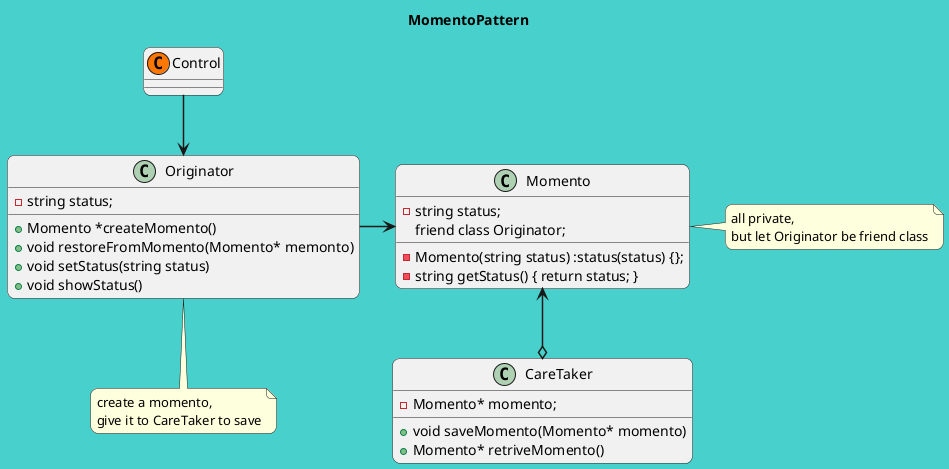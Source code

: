 @startuml
title MomentoPattern
skinparam backgroundColor MediumTurquoise
skinparam roundcorner 15
skinparam sequenceArrowThickness 1.5
'skinparam handwritten true

class Momento {
	- Momento(string status) :status(status) {};
	- string getStatus() { return status; }
	- string status;
	friend class Originator;
}
note right : all private,\nbut let Originator be friend class

class Originator {
	+ Momento *createMomento()
	+ void restoreFromMomento(Momento* memonto)
	+ void setStatus(string status)
	+ void showStatus()
	-string status;
}
note bottom : create a momento,\ngive it to CareTaker to save

class CareTaker {
	+ void saveMomento(Momento* momento)
	+ Momento* retriveMomento()
	- Momento* momento;
}

Originator -> Momento
Momento <--o CareTaker

class Control << (C,#FF7700) >>
Control --> Originator
@enduml